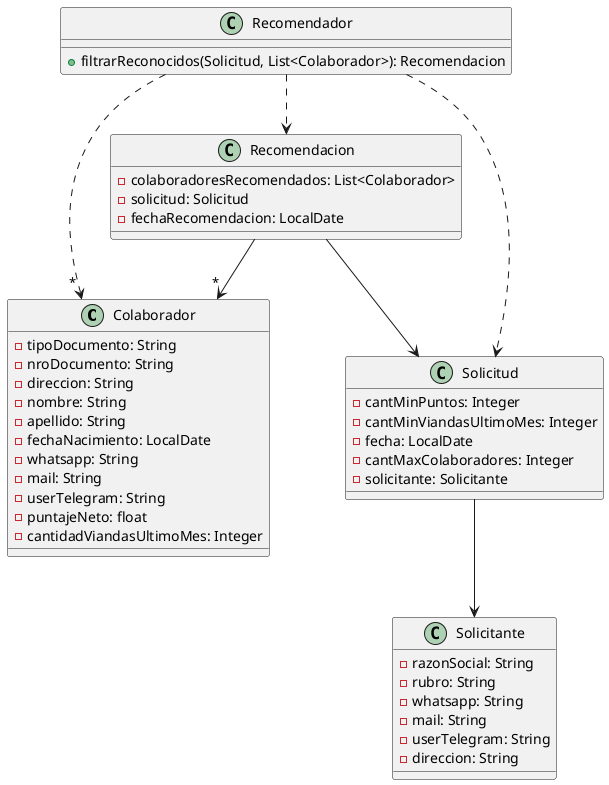 @startuml diagramaDeClases

class Colaborador {
 - tipoDocumento: String
 - nroDocumento: String
 - direccion: String
 - nombre: String
 - apellido: String
 - fechaNacimiento: LocalDate
 - whatsapp: String
 - mail: String
 - userTelegram: String
 - puntajeNeto: float
 - cantidadViandasUltimoMes: Integer
}

class Recomendador {
 + filtrarReconocidos(Solicitud, List<Colaborador>): Recomendacion
}

Recomendador ..> " * " Colaborador
Recomendador ..> Solicitud
Recomendador ..> Recomendacion

class Recomendacion {
 - colaboradoresRecomendados: List<Colaborador>
 - solicitud: Solicitud
 - fechaRecomendacion: LocalDate
}

Recomendacion --> Solicitud
Recomendacion --> " * " Colaborador

class Solicitud {
 - cantMinPuntos: Integer
 - cantMinViandasUltimoMes: Integer
 - fecha: LocalDate
 - cantMaxColaboradores: Integer
 - solicitante: Solicitante 
}

class Solicitante {
 - razonSocial: String
 - rubro: String
 - whatsapp: String
 - mail: String
 - userTelegram: String
 - direccion: String
}

Solicitud --> Solicitante

@enduml
